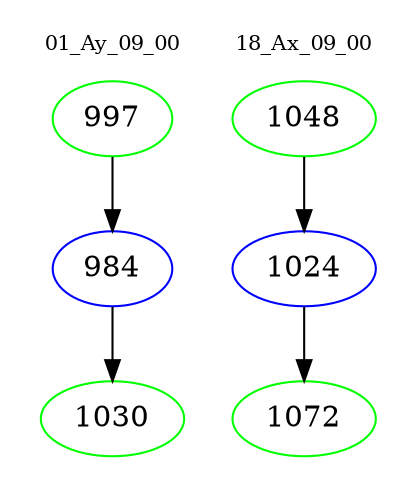 digraph{
subgraph cluster_0 {
color = white
label = "01_Ay_09_00";
fontsize=10;
T0_997 [label="997", color="green"]
T0_997 -> T0_984 [color="black"]
T0_984 [label="984", color="blue"]
T0_984 -> T0_1030 [color="black"]
T0_1030 [label="1030", color="green"]
}
subgraph cluster_1 {
color = white
label = "18_Ax_09_00";
fontsize=10;
T1_1048 [label="1048", color="green"]
T1_1048 -> T1_1024 [color="black"]
T1_1024 [label="1024", color="blue"]
T1_1024 -> T1_1072 [color="black"]
T1_1072 [label="1072", color="green"]
}
}

